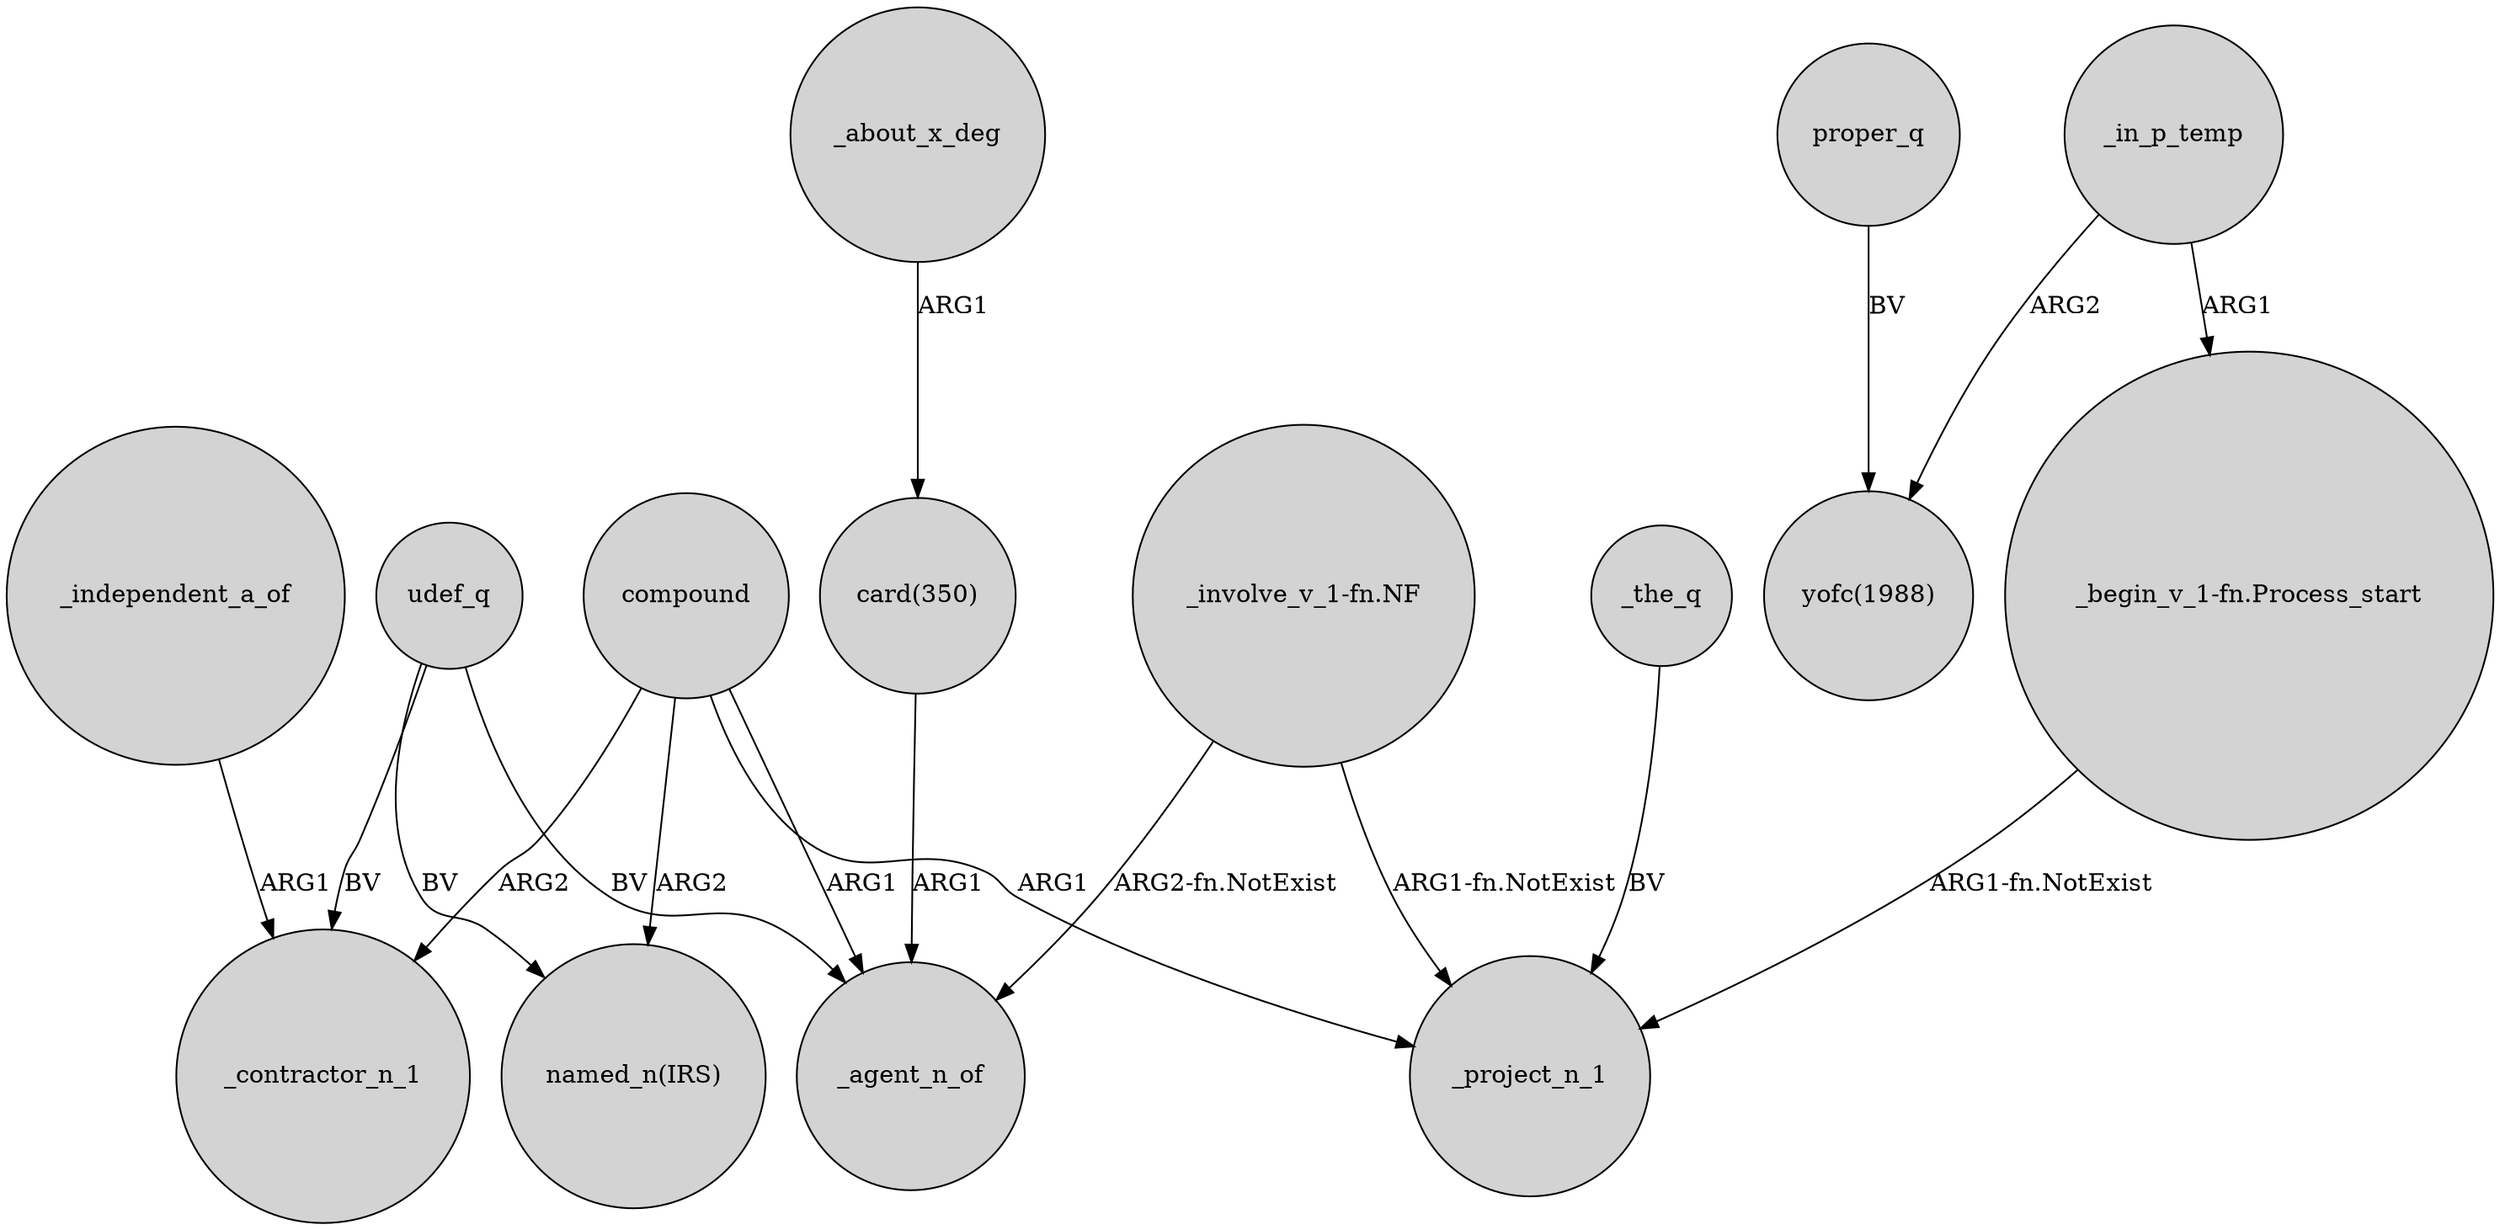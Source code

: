 digraph {
	node [shape=circle style=filled]
	_independent_a_of -> _contractor_n_1 [label=ARG1]
	_the_q -> _project_n_1 [label=BV]
	"_begin_v_1-fn.Process_start" -> _project_n_1 [label="ARG1-fn.NotExist"]
	udef_q -> "named_n(IRS)" [label=BV]
	compound -> _contractor_n_1 [label=ARG2]
	compound -> _agent_n_of [label=ARG1]
	compound -> _project_n_1 [label=ARG1]
	_in_p_temp -> "_begin_v_1-fn.Process_start" [label=ARG1]
	proper_q -> "yofc(1988)" [label=BV]
	"_involve_v_1-fn.NF" -> _project_n_1 [label="ARG1-fn.NotExist"]
	_about_x_deg -> "card(350)" [label=ARG1]
	compound -> "named_n(IRS)" [label=ARG2]
	"card(350)" -> _agent_n_of [label=ARG1]
	udef_q -> _contractor_n_1 [label=BV]
	_in_p_temp -> "yofc(1988)" [label=ARG2]
	"_involve_v_1-fn.NF" -> _agent_n_of [label="ARG2-fn.NotExist"]
	udef_q -> _agent_n_of [label=BV]
}
